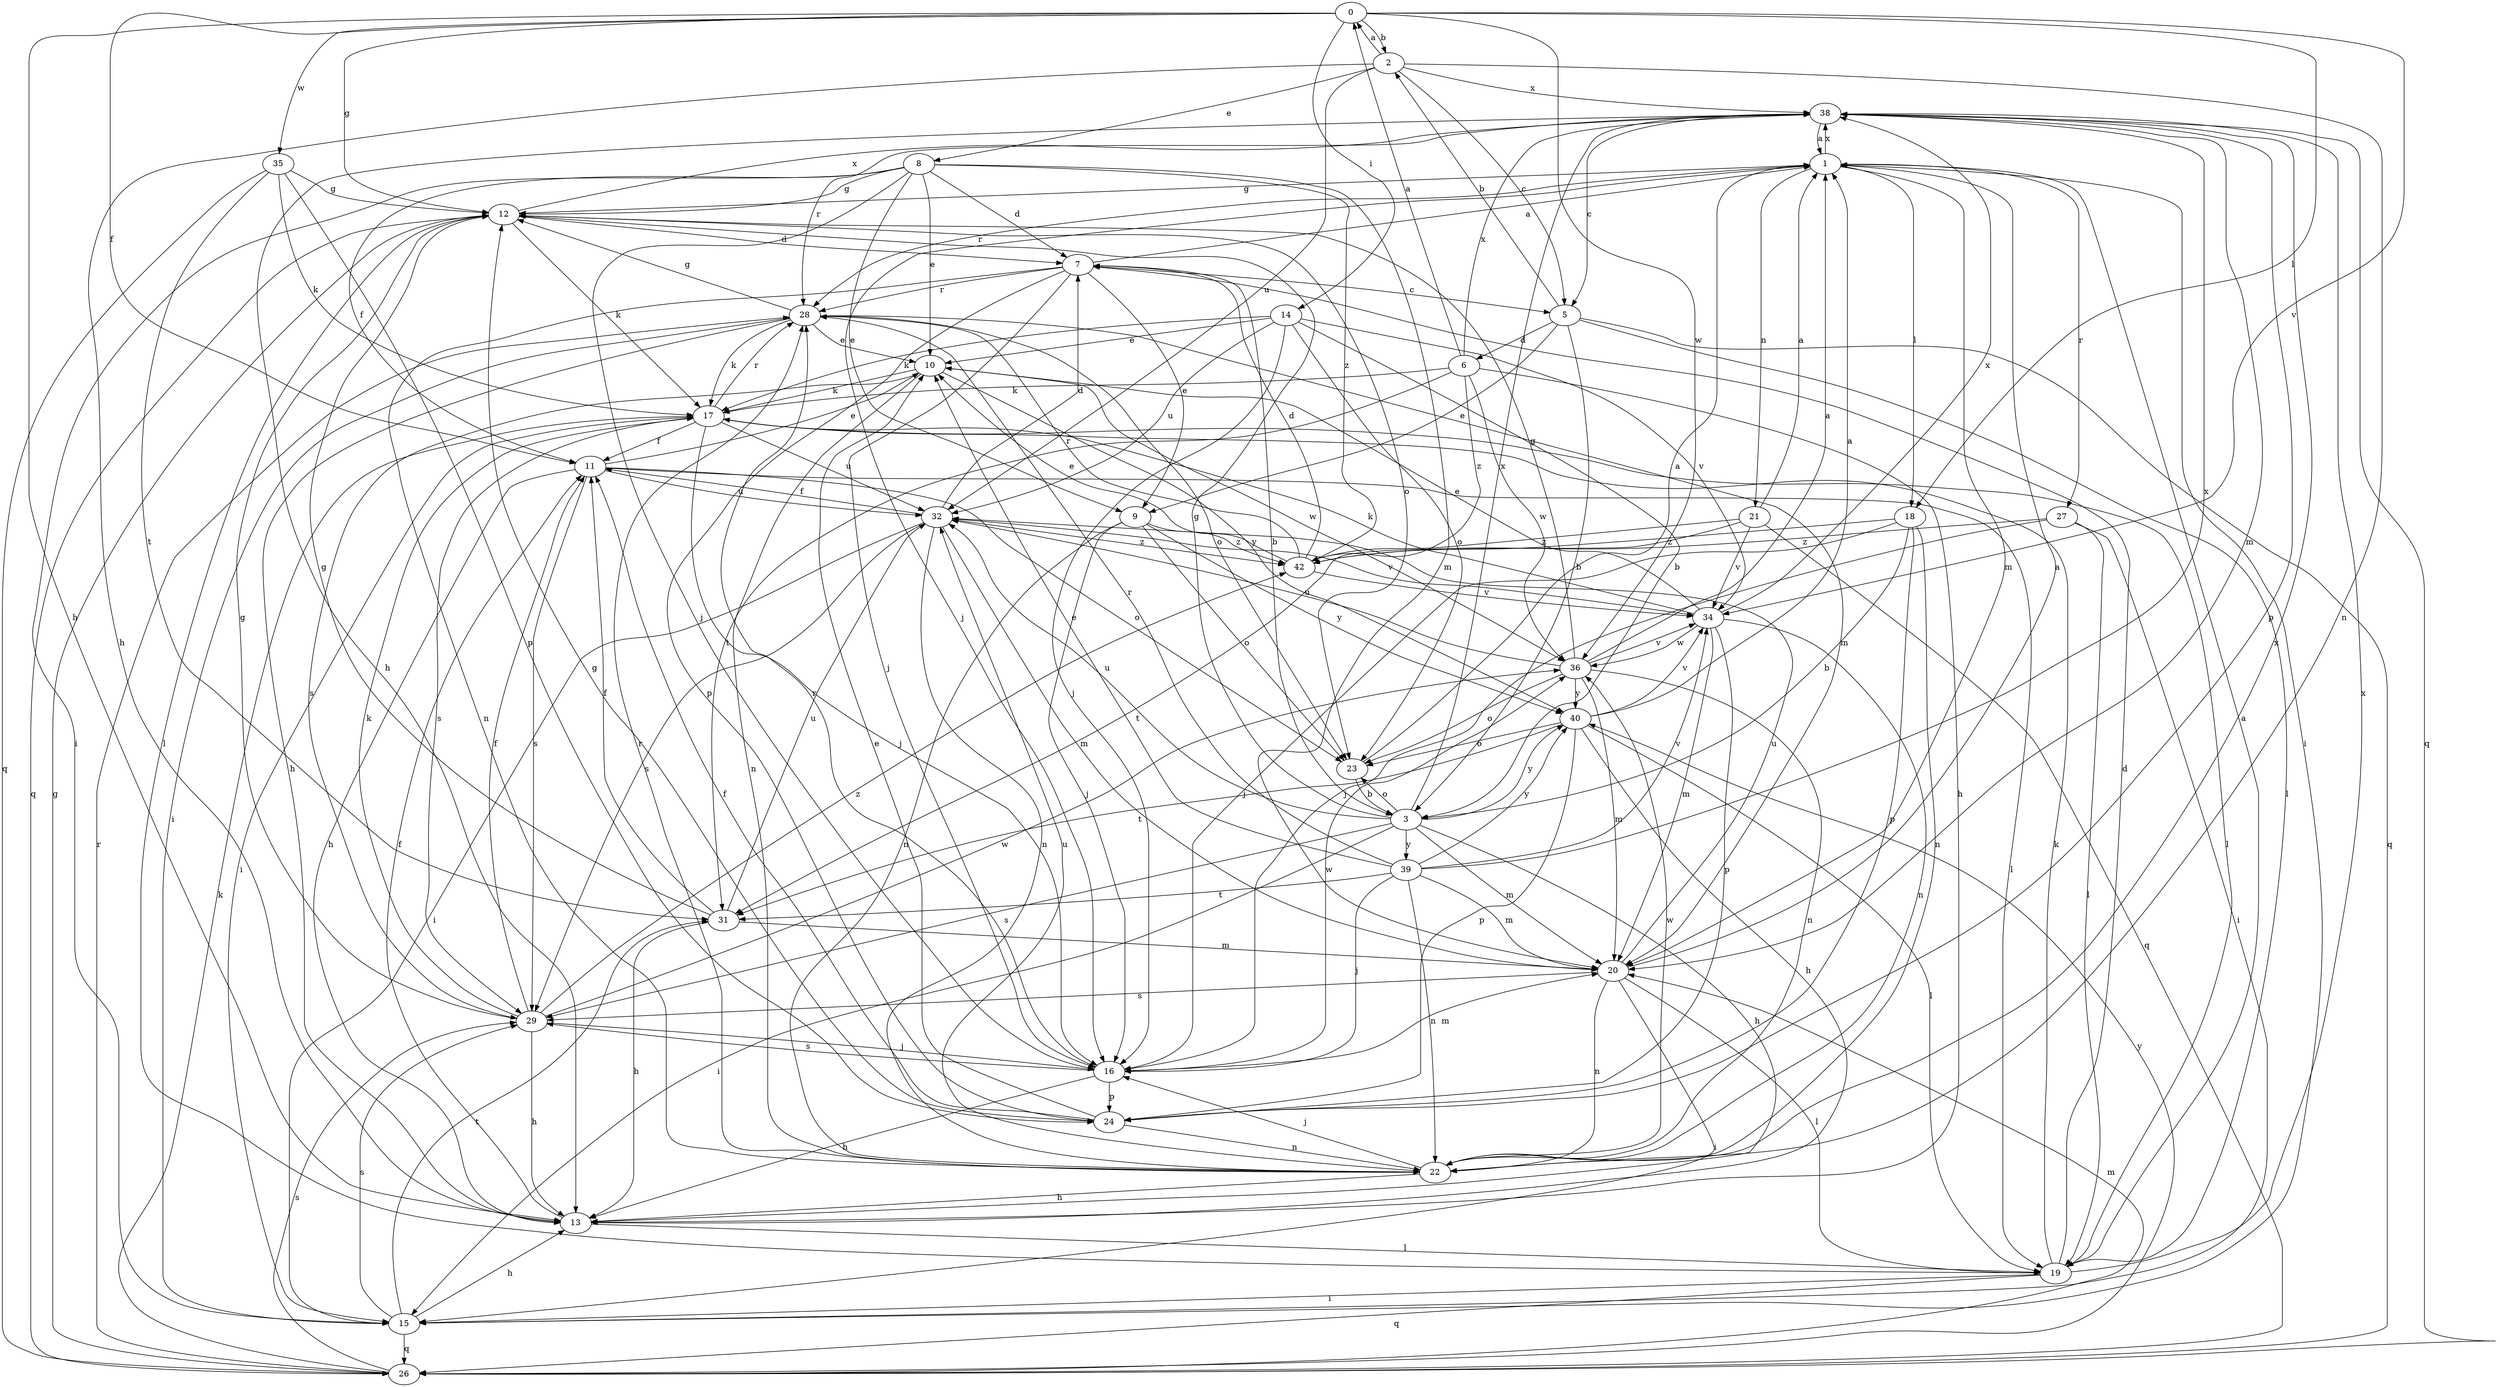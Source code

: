 strict digraph  {
0;
1;
2;
3;
5;
6;
7;
8;
9;
10;
11;
12;
13;
14;
15;
16;
17;
18;
19;
20;
21;
22;
23;
24;
26;
27;
28;
29;
31;
32;
34;
35;
36;
38;
39;
40;
42;
0 -> 2  [label=b];
0 -> 11  [label=f];
0 -> 12  [label=g];
0 -> 13  [label=h];
0 -> 14  [label=i];
0 -> 18  [label=l];
0 -> 34  [label=v];
0 -> 35  [label=w];
0 -> 36  [label=w];
1 -> 12  [label=g];
1 -> 15  [label=i];
1 -> 16  [label=j];
1 -> 18  [label=l];
1 -> 20  [label=m];
1 -> 21  [label=n];
1 -> 27  [label=r];
1 -> 28  [label=r];
1 -> 38  [label=x];
2 -> 0  [label=a];
2 -> 5  [label=c];
2 -> 8  [label=e];
2 -> 13  [label=h];
2 -> 22  [label=n];
2 -> 32  [label=u];
2 -> 38  [label=x];
3 -> 12  [label=g];
3 -> 13  [label=h];
3 -> 15  [label=i];
3 -> 20  [label=m];
3 -> 23  [label=o];
3 -> 29  [label=s];
3 -> 32  [label=u];
3 -> 38  [label=x];
3 -> 39  [label=y];
3 -> 40  [label=y];
5 -> 2  [label=b];
5 -> 3  [label=b];
5 -> 6  [label=d];
5 -> 9  [label=e];
5 -> 19  [label=l];
5 -> 26  [label=q];
6 -> 0  [label=a];
6 -> 13  [label=h];
6 -> 17  [label=k];
6 -> 31  [label=t];
6 -> 36  [label=w];
6 -> 38  [label=x];
6 -> 42  [label=z];
7 -> 1  [label=a];
7 -> 3  [label=b];
7 -> 5  [label=c];
7 -> 9  [label=e];
7 -> 16  [label=j];
7 -> 22  [label=n];
7 -> 24  [label=p];
7 -> 28  [label=r];
8 -> 7  [label=d];
8 -> 9  [label=e];
8 -> 10  [label=e];
8 -> 11  [label=f];
8 -> 12  [label=g];
8 -> 15  [label=i];
8 -> 16  [label=j];
8 -> 20  [label=m];
8 -> 42  [label=z];
9 -> 16  [label=j];
9 -> 22  [label=n];
9 -> 23  [label=o];
9 -> 40  [label=y];
9 -> 42  [label=z];
10 -> 17  [label=k];
10 -> 22  [label=n];
10 -> 29  [label=s];
10 -> 36  [label=w];
10 -> 40  [label=y];
11 -> 10  [label=e];
11 -> 13  [label=h];
11 -> 19  [label=l];
11 -> 23  [label=o];
11 -> 29  [label=s];
11 -> 32  [label=u];
12 -> 7  [label=d];
12 -> 17  [label=k];
12 -> 19  [label=l];
12 -> 23  [label=o];
12 -> 26  [label=q];
12 -> 38  [label=x];
13 -> 11  [label=f];
13 -> 19  [label=l];
14 -> 3  [label=b];
14 -> 10  [label=e];
14 -> 16  [label=j];
14 -> 17  [label=k];
14 -> 23  [label=o];
14 -> 32  [label=u];
14 -> 34  [label=v];
15 -> 13  [label=h];
15 -> 26  [label=q];
15 -> 29  [label=s];
15 -> 31  [label=t];
16 -> 13  [label=h];
16 -> 20  [label=m];
16 -> 24  [label=p];
16 -> 28  [label=r];
16 -> 29  [label=s];
16 -> 36  [label=w];
17 -> 11  [label=f];
17 -> 15  [label=i];
17 -> 16  [label=j];
17 -> 19  [label=l];
17 -> 28  [label=r];
17 -> 29  [label=s];
17 -> 32  [label=u];
18 -> 3  [label=b];
18 -> 16  [label=j];
18 -> 22  [label=n];
18 -> 24  [label=p];
18 -> 42  [label=z];
19 -> 1  [label=a];
19 -> 7  [label=d];
19 -> 15  [label=i];
19 -> 17  [label=k];
19 -> 26  [label=q];
19 -> 38  [label=x];
20 -> 1  [label=a];
20 -> 15  [label=i];
20 -> 19  [label=l];
20 -> 22  [label=n];
20 -> 29  [label=s];
20 -> 32  [label=u];
21 -> 1  [label=a];
21 -> 26  [label=q];
21 -> 31  [label=t];
21 -> 34  [label=v];
21 -> 42  [label=z];
22 -> 13  [label=h];
22 -> 16  [label=j];
22 -> 28  [label=r];
22 -> 32  [label=u];
22 -> 36  [label=w];
22 -> 38  [label=x];
23 -> 1  [label=a];
23 -> 3  [label=b];
24 -> 10  [label=e];
24 -> 11  [label=f];
24 -> 12  [label=g];
24 -> 22  [label=n];
26 -> 12  [label=g];
26 -> 17  [label=k];
26 -> 20  [label=m];
26 -> 28  [label=r];
26 -> 29  [label=s];
26 -> 40  [label=y];
27 -> 15  [label=i];
27 -> 16  [label=j];
27 -> 19  [label=l];
27 -> 42  [label=z];
28 -> 10  [label=e];
28 -> 12  [label=g];
28 -> 13  [label=h];
28 -> 15  [label=i];
28 -> 17  [label=k];
28 -> 20  [label=m];
28 -> 23  [label=o];
29 -> 11  [label=f];
29 -> 12  [label=g];
29 -> 13  [label=h];
29 -> 16  [label=j];
29 -> 17  [label=k];
29 -> 36  [label=w];
29 -> 42  [label=z];
31 -> 11  [label=f];
31 -> 12  [label=g];
31 -> 13  [label=h];
31 -> 20  [label=m];
31 -> 32  [label=u];
32 -> 7  [label=d];
32 -> 11  [label=f];
32 -> 15  [label=i];
32 -> 20  [label=m];
32 -> 22  [label=n];
32 -> 29  [label=s];
32 -> 34  [label=v];
32 -> 42  [label=z];
34 -> 10  [label=e];
34 -> 17  [label=k];
34 -> 20  [label=m];
34 -> 22  [label=n];
34 -> 24  [label=p];
34 -> 36  [label=w];
34 -> 38  [label=x];
35 -> 12  [label=g];
35 -> 17  [label=k];
35 -> 24  [label=p];
35 -> 26  [label=q];
35 -> 31  [label=t];
36 -> 1  [label=a];
36 -> 12  [label=g];
36 -> 20  [label=m];
36 -> 22  [label=n];
36 -> 23  [label=o];
36 -> 32  [label=u];
36 -> 34  [label=v];
36 -> 40  [label=y];
38 -> 1  [label=a];
38 -> 5  [label=c];
38 -> 13  [label=h];
38 -> 20  [label=m];
38 -> 24  [label=p];
38 -> 26  [label=q];
38 -> 28  [label=r];
39 -> 10  [label=e];
39 -> 16  [label=j];
39 -> 20  [label=m];
39 -> 22  [label=n];
39 -> 28  [label=r];
39 -> 31  [label=t];
39 -> 34  [label=v];
39 -> 38  [label=x];
39 -> 40  [label=y];
40 -> 1  [label=a];
40 -> 13  [label=h];
40 -> 19  [label=l];
40 -> 23  [label=o];
40 -> 24  [label=p];
40 -> 31  [label=t];
40 -> 34  [label=v];
42 -> 7  [label=d];
42 -> 10  [label=e];
42 -> 28  [label=r];
42 -> 34  [label=v];
}
